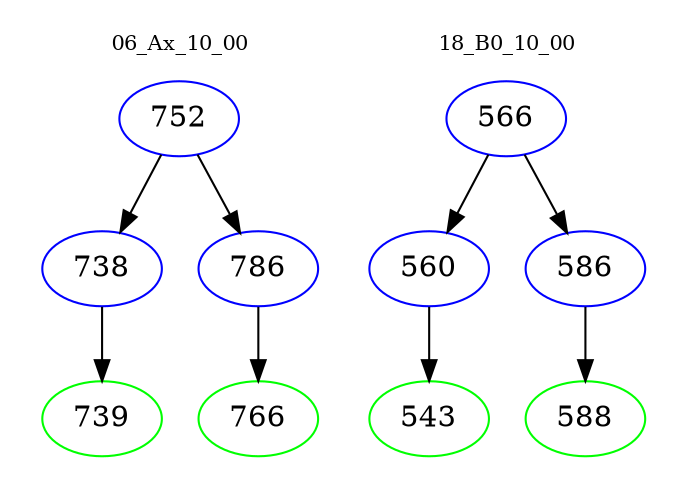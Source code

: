 digraph{
subgraph cluster_0 {
color = white
label = "06_Ax_10_00";
fontsize=10;
T0_752 [label="752", color="blue"]
T0_752 -> T0_738 [color="black"]
T0_738 [label="738", color="blue"]
T0_738 -> T0_739 [color="black"]
T0_739 [label="739", color="green"]
T0_752 -> T0_786 [color="black"]
T0_786 [label="786", color="blue"]
T0_786 -> T0_766 [color="black"]
T0_766 [label="766", color="green"]
}
subgraph cluster_1 {
color = white
label = "18_B0_10_00";
fontsize=10;
T1_566 [label="566", color="blue"]
T1_566 -> T1_560 [color="black"]
T1_560 [label="560", color="blue"]
T1_560 -> T1_543 [color="black"]
T1_543 [label="543", color="green"]
T1_566 -> T1_586 [color="black"]
T1_586 [label="586", color="blue"]
T1_586 -> T1_588 [color="black"]
T1_588 [label="588", color="green"]
}
}
